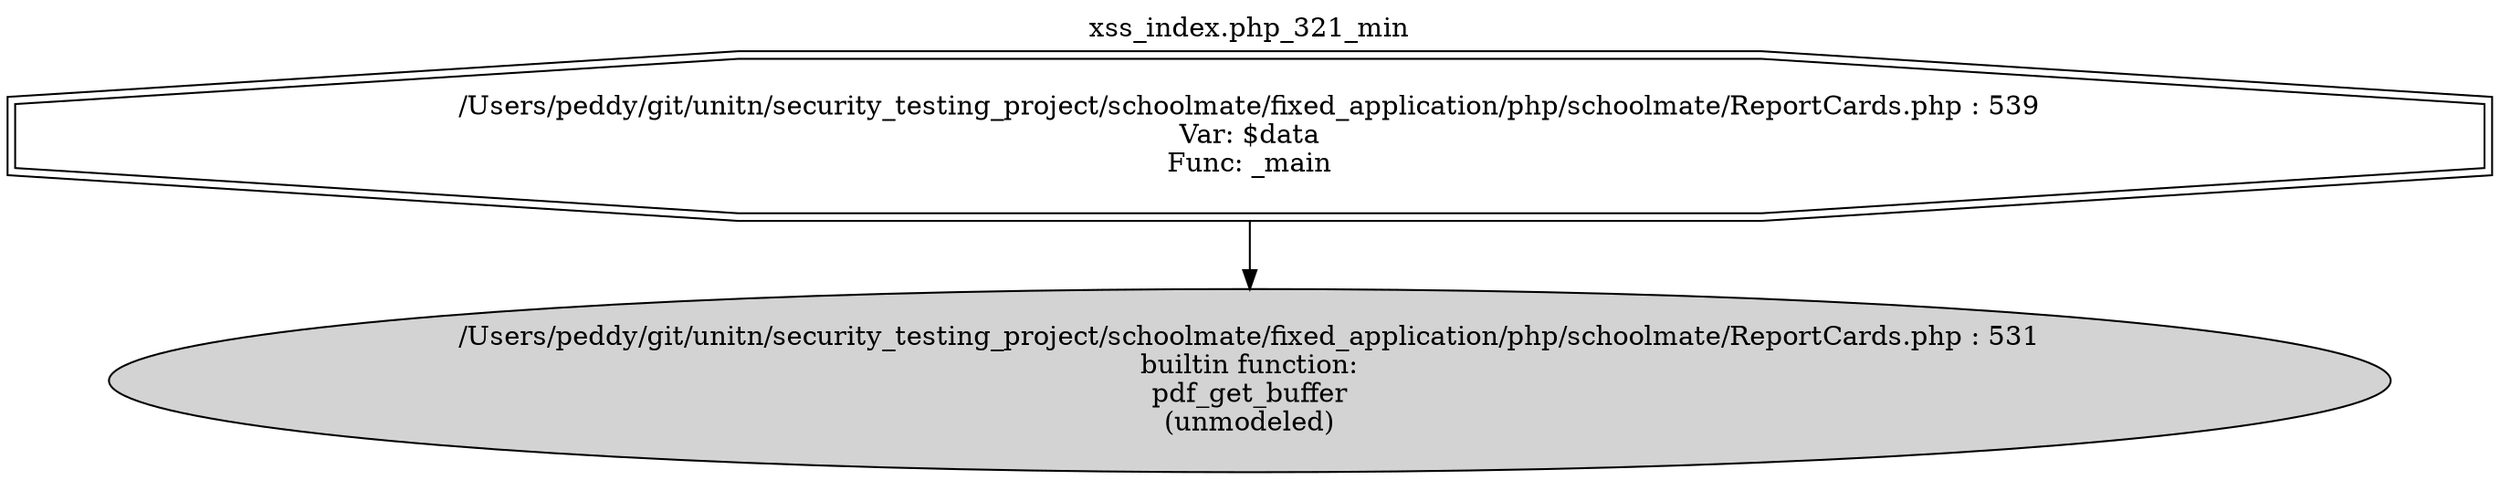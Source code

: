 digraph cfg {
  label="xss_index.php_321_min";
  labelloc=t;
  n1 [shape=doubleoctagon, label="/Users/peddy/git/unitn/security_testing_project/schoolmate/fixed_application/php/schoolmate/ReportCards.php : 539\nVar: $data\nFunc: _main\n"];
  n2 [shape=ellipse, label="/Users/peddy/git/unitn/security_testing_project/schoolmate/fixed_application/php/schoolmate/ReportCards.php : 531\nbuiltin function:\npdf_get_buffer\n(unmodeled)\n",style=filled];
  n1 -> n2;
}
